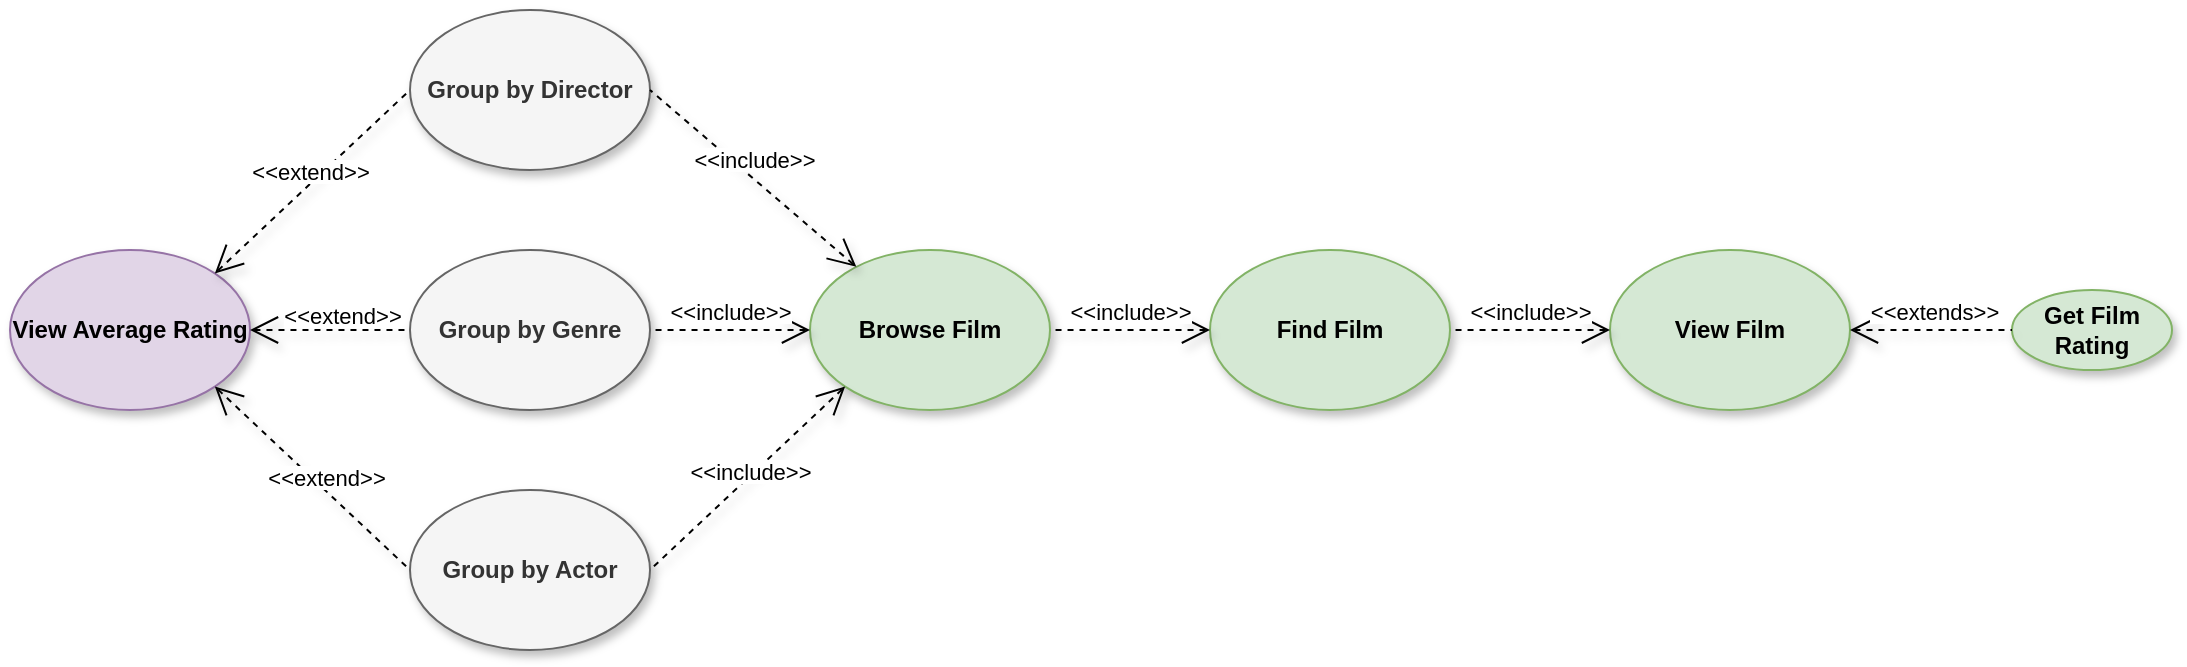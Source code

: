 <mxfile version="12.1.0" type="device" pages="1"><diagram id="BbvuW23b8s510joW4BoM" name="Pagina-1"><mxGraphModel dx="2055" dy="299" grid="1" gridSize="10" guides="1" tooltips="1" connect="1" arrows="1" fold="1" page="1" pageScale="1" pageWidth="827" pageHeight="1169" math="0" shadow="0"><root><mxCell id="0"/><mxCell id="1" parent="0"/><mxCell id="rXhuvYQdS-iXs7rEf8o9-7" value="View Average Rating" style="ellipse;whiteSpace=wrap;html=1;fontStyle=1;fillColor=#e1d5e7;strokeColor=#9673a6;shadow=1;" parent="1" vertex="1"><mxGeometry x="-1601" y="200" width="120" height="80" as="geometry"/></mxCell><mxCell id="rXhuvYQdS-iXs7rEf8o9-8" value="Group by Director" style="ellipse;whiteSpace=wrap;html=1;fontStyle=1;fillColor=#f5f5f5;strokeColor=#666666;shadow=1;fontColor=#333333;" parent="1" vertex="1"><mxGeometry x="-1401" y="80" width="120" height="80" as="geometry"/></mxCell><mxCell id="rXhuvYQdS-iXs7rEf8o9-9" value="Group by Genre" style="ellipse;whiteSpace=wrap;html=1;fontStyle=1;fillColor=#f5f5f5;strokeColor=#666666;shadow=1;fontColor=#333333;" parent="1" vertex="1"><mxGeometry x="-1401" y="200" width="120" height="80" as="geometry"/></mxCell><mxCell id="rXhuvYQdS-iXs7rEf8o9-10" value="Group by Actor" style="ellipse;whiteSpace=wrap;html=1;fontStyle=1;fillColor=#f5f5f5;strokeColor=#666666;shadow=1;fontColor=#333333;" parent="1" vertex="1"><mxGeometry x="-1401" y="320" width="120" height="80" as="geometry"/></mxCell><mxCell id="rXhuvYQdS-iXs7rEf8o9-11" value="Browse Film" style="ellipse;whiteSpace=wrap;html=1;fontStyle=1;fillColor=#d5e8d4;strokeColor=#82b366;shadow=1;" parent="1" vertex="1"><mxGeometry x="-1201" y="200" width="120" height="80" as="geometry"/></mxCell><mxCell id="rXhuvYQdS-iXs7rEf8o9-12" value="Find Film" style="ellipse;whiteSpace=wrap;html=1;fontStyle=1;fillColor=#d5e8d4;strokeColor=#82b366;shadow=1;" parent="1" vertex="1"><mxGeometry x="-1001" y="200" width="120" height="80" as="geometry"/></mxCell><mxCell id="rXhuvYQdS-iXs7rEf8o9-13" value="&lt;span style=&quot;background-color: rgb(255 , 255 , 255)&quot;&gt;&amp;lt;&amp;lt;extend&amp;gt;&amp;gt;&lt;/span&gt;" style="edgeStyle=none;html=1;startArrow=open;endArrow=none;startSize=12;verticalAlign=bottom;dashed=1;labelBackgroundColor=none;entryX=0;entryY=0.5;entryDx=0;entryDy=0;shadow=1;exitX=1;exitY=0;exitDx=0;exitDy=0;" parent="1" source="rXhuvYQdS-iXs7rEf8o9-7" target="rXhuvYQdS-iXs7rEf8o9-8" edge="1"><mxGeometry x="-0.056" y="-2" width="160" relative="1" as="geometry"><mxPoint x="-861" y="-128" as="sourcePoint"/><mxPoint x="-701" y="92" as="targetPoint"/><mxPoint as="offset"/></mxGeometry></mxCell><mxCell id="rXhuvYQdS-iXs7rEf8o9-14" value="&lt;span style=&quot;background-color: rgb(255 , 255 , 255)&quot;&gt;&amp;lt;&amp;lt;extend&amp;gt;&amp;gt;&lt;/span&gt;" style="edgeStyle=none;html=1;startArrow=open;endArrow=none;startSize=12;verticalAlign=bottom;dashed=1;labelBackgroundColor=none;entryX=0;entryY=0.5;entryDx=0;entryDy=0;shadow=1;exitX=1;exitY=0.5;exitDx=0;exitDy=0;" parent="1" source="rXhuvYQdS-iXs7rEf8o9-7" target="rXhuvYQdS-iXs7rEf8o9-9" edge="1"><mxGeometry x="0.155" y="-2" width="160" relative="1" as="geometry"><mxPoint x="-1488.574" y="221.716" as="sourcePoint"/><mxPoint x="-1391" y="130.0" as="targetPoint"/><mxPoint as="offset"/></mxGeometry></mxCell><mxCell id="rXhuvYQdS-iXs7rEf8o9-15" value="&lt;span style=&quot;background-color: rgb(255 , 255 , 255)&quot;&gt;&amp;lt;&amp;lt;extend&amp;gt;&amp;gt;&lt;/span&gt;" style="edgeStyle=none;html=1;startArrow=open;endArrow=none;startSize=12;verticalAlign=bottom;dashed=1;labelBackgroundColor=none;entryX=0;entryY=0.5;entryDx=0;entryDy=0;shadow=1;exitX=1;exitY=1;exitDx=0;exitDy=0;" parent="1" source="rXhuvYQdS-iXs7rEf8o9-7" target="rXhuvYQdS-iXs7rEf8o9-10" edge="1"><mxGeometry x="0.155" y="-2" width="160" relative="1" as="geometry"><mxPoint x="-1471" y="250.0" as="sourcePoint"/><mxPoint x="-1391" y="250.0" as="targetPoint"/><mxPoint as="offset"/></mxGeometry></mxCell><mxCell id="rXhuvYQdS-iXs7rEf8o9-16" value="&lt;span style=&quot;background-color: rgb(255 , 255 , 255)&quot;&gt;&amp;lt;&amp;lt;include&amp;gt;&amp;gt;&lt;/span&gt;" style="edgeStyle=none;html=1;startArrow=open;endArrow=none;startSize=12;verticalAlign=bottom;dashed=1;labelBackgroundColor=none;entryX=1;entryY=0.5;entryDx=0;entryDy=0;shadow=1;exitX=0;exitY=1;exitDx=0;exitDy=0;" parent="1" source="rXhuvYQdS-iXs7rEf8o9-11" target="rXhuvYQdS-iXs7rEf8o9-10" edge="1"><mxGeometry x="0.047" y="5" width="160" relative="1" as="geometry"><mxPoint x="-701" y="212" as="sourcePoint"/><mxPoint x="-701" y="172" as="targetPoint"/><mxPoint as="offset"/></mxGeometry></mxCell><mxCell id="rXhuvYQdS-iXs7rEf8o9-17" value="&lt;span style=&quot;background-color: rgb(255 , 255 , 255)&quot;&gt;&amp;lt;&amp;lt;include&amp;gt;&amp;gt;&lt;/span&gt;" style="edgeStyle=none;html=1;startArrow=open;endArrow=none;startSize=12;verticalAlign=bottom;dashed=1;labelBackgroundColor=none;entryX=1;entryY=0.5;entryDx=0;entryDy=0;shadow=1;exitX=0;exitY=0.5;exitDx=0;exitDy=0;" parent="1" source="rXhuvYQdS-iXs7rEf8o9-11" target="rXhuvYQdS-iXs7rEf8o9-9" edge="1"><mxGeometry width="160" relative="1" as="geometry"><mxPoint x="-1173.426" y="278.284" as="sourcePoint"/><mxPoint x="-1271" y="370" as="targetPoint"/><mxPoint as="offset"/></mxGeometry></mxCell><mxCell id="rXhuvYQdS-iXs7rEf8o9-18" value="&lt;span style=&quot;background-color: rgb(255 , 255 , 255)&quot;&gt;&amp;lt;&amp;lt;include&amp;gt;&amp;gt;&lt;/span&gt;" style="edgeStyle=none;html=1;startArrow=open;endArrow=none;startSize=12;verticalAlign=bottom;dashed=1;labelBackgroundColor=none;entryX=1;entryY=0.5;entryDx=0;entryDy=0;shadow=1;" parent="1" source="rXhuvYQdS-iXs7rEf8o9-11" target="rXhuvYQdS-iXs7rEf8o9-8" edge="1"><mxGeometry width="160" relative="1" as="geometry"><mxPoint x="-1191" y="250" as="sourcePoint"/><mxPoint x="-1271" y="250" as="targetPoint"/><mxPoint as="offset"/></mxGeometry></mxCell><mxCell id="rXhuvYQdS-iXs7rEf8o9-19" value="&lt;span style=&quot;background-color: rgb(255 , 255 , 255)&quot;&gt;&amp;lt;&amp;lt;include&amp;gt;&amp;gt;&lt;/span&gt;" style="edgeStyle=none;html=1;startArrow=open;endArrow=none;startSize=12;verticalAlign=bottom;dashed=1;labelBackgroundColor=none;entryX=1;entryY=0.5;entryDx=0;entryDy=0;shadow=1;exitX=0;exitY=0.5;exitDx=0;exitDy=0;" parent="1" source="rXhuvYQdS-iXs7rEf8o9-12" target="rXhuvYQdS-iXs7rEf8o9-11" edge="1"><mxGeometry width="160" relative="1" as="geometry"><mxPoint x="-1167.836" y="218.426" as="sourcePoint"/><mxPoint x="-1271" y="130" as="targetPoint"/><mxPoint as="offset"/></mxGeometry></mxCell><mxCell id="5gTaq-IqwdGNIlDzm2XJ-1" value="View Film" style="ellipse;whiteSpace=wrap;html=1;fontStyle=1;fillColor=#d5e8d4;strokeColor=#82b366;shadow=1;" vertex="1" parent="1"><mxGeometry x="-801" y="200" width="120" height="80" as="geometry"/></mxCell><mxCell id="5gTaq-IqwdGNIlDzm2XJ-2" value="&lt;span style=&quot;background-color: rgb(255 , 255 , 255)&quot;&gt;&amp;lt;&amp;lt;include&amp;gt;&amp;gt;&lt;/span&gt;" style="edgeStyle=none;html=1;startArrow=open;endArrow=none;startSize=12;verticalAlign=bottom;dashed=1;labelBackgroundColor=none;shadow=1;exitX=0;exitY=0.5;exitDx=0;exitDy=0;entryX=1;entryY=0.5;entryDx=0;entryDy=0;" edge="1" parent="1" source="5gTaq-IqwdGNIlDzm2XJ-1" target="rXhuvYQdS-iXs7rEf8o9-12"><mxGeometry width="160" relative="1" as="geometry"><mxPoint x="-991.0" y="250" as="sourcePoint"/><mxPoint x="-840" y="220" as="targetPoint"/><mxPoint as="offset"/></mxGeometry></mxCell><mxCell id="5gTaq-IqwdGNIlDzm2XJ-3" value="Get Film Rating" style="ellipse;whiteSpace=wrap;html=1;fontStyle=1;fillColor=#d5e8d4;strokeColor=#82b366;shadow=1;" vertex="1" parent="1"><mxGeometry x="-600" y="220" width="80" height="40" as="geometry"/></mxCell><mxCell id="5gTaq-IqwdGNIlDzm2XJ-4" value="&lt;span style=&quot;background-color: rgb(255 , 255 , 255)&quot;&gt;&amp;lt;&amp;lt;extends&amp;gt;&amp;gt;&lt;/span&gt;" style="edgeStyle=none;html=1;startArrow=open;endArrow=none;startSize=12;verticalAlign=bottom;dashed=1;labelBackgroundColor=none;shadow=1;exitX=1;exitY=0.5;exitDx=0;exitDy=0;entryX=0;entryY=0.5;entryDx=0;entryDy=0;" edge="1" parent="1" source="5gTaq-IqwdGNIlDzm2XJ-1" target="5gTaq-IqwdGNIlDzm2XJ-3"><mxGeometry x="0.025" width="160" relative="1" as="geometry"><mxPoint x="-791.0" y="250" as="sourcePoint"/><mxPoint x="-640" y="320" as="targetPoint"/><mxPoint as="offset"/></mxGeometry></mxCell></root></mxGraphModel></diagram></mxfile>